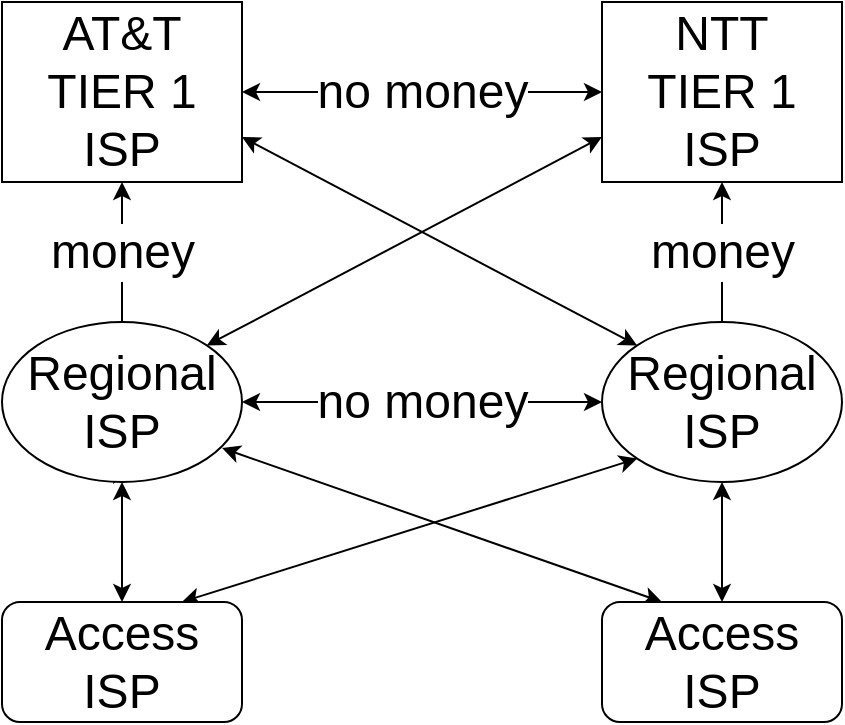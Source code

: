 <mxfile version="20.8.13" type="github">
  <diagram name="Page-1" id="JejIAMrq3apQycHYMO_0">
    <mxGraphModel dx="1434" dy="764" grid="1" gridSize="10" guides="1" tooltips="1" connect="1" arrows="1" fold="1" page="1" pageScale="1" pageWidth="827" pageHeight="1169" math="0" shadow="0">
      <root>
        <mxCell id="0" />
        <mxCell id="1" parent="0" />
        <mxCell id="jHrQkCw1s01dqRSnQYNy-7" value="no money" style="edgeStyle=orthogonalEdgeStyle;rounded=0;orthogonalLoop=1;jettySize=auto;html=1;exitX=1;exitY=0.5;exitDx=0;exitDy=0;entryX=0;entryY=0.5;entryDx=0;entryDy=0;fontSize=24;strokeColor=default;startArrow=classic;startFill=1;" edge="1" parent="1" source="jHrQkCw1s01dqRSnQYNy-1" target="jHrQkCw1s01dqRSnQYNy-2">
          <mxGeometry relative="1" as="geometry" />
        </mxCell>
        <mxCell id="jHrQkCw1s01dqRSnQYNy-1" value="AT&amp;amp;T&lt;br&gt;TIER 1&lt;br&gt;ISP" style="rounded=0;whiteSpace=wrap;html=1;fontSize=24;" vertex="1" parent="1">
          <mxGeometry x="80" y="240" width="120" height="90" as="geometry" />
        </mxCell>
        <mxCell id="jHrQkCw1s01dqRSnQYNy-2" value="NTT&lt;br&gt;TIER 1&lt;br&gt;ISP" style="rounded=0;whiteSpace=wrap;html=1;fontSize=24;" vertex="1" parent="1">
          <mxGeometry x="380" y="240" width="120" height="90" as="geometry" />
        </mxCell>
        <mxCell id="jHrQkCw1s01dqRSnQYNy-9" value="money" style="edgeStyle=orthogonalEdgeStyle;rounded=0;orthogonalLoop=1;jettySize=auto;html=1;exitX=0.5;exitY=0;exitDx=0;exitDy=0;entryX=0.5;entryY=1;entryDx=0;entryDy=0;strokeColor=default;fontSize=24;startArrow=none;startFill=0;" edge="1" parent="1" source="jHrQkCw1s01dqRSnQYNy-3" target="jHrQkCw1s01dqRSnQYNy-1">
          <mxGeometry relative="1" as="geometry" />
        </mxCell>
        <mxCell id="jHrQkCw1s01dqRSnQYNy-11" style="edgeStyle=none;rounded=0;orthogonalLoop=1;jettySize=auto;html=1;exitX=1;exitY=0;exitDx=0;exitDy=0;entryX=0;entryY=0.75;entryDx=0;entryDy=0;strokeColor=default;fontSize=24;startArrow=classic;startFill=1;" edge="1" parent="1" source="jHrQkCw1s01dqRSnQYNy-3" target="jHrQkCw1s01dqRSnQYNy-2">
          <mxGeometry relative="1" as="geometry" />
        </mxCell>
        <mxCell id="jHrQkCw1s01dqRSnQYNy-12" value="no money" style="edgeStyle=none;rounded=0;orthogonalLoop=1;jettySize=auto;html=1;exitX=1;exitY=0.5;exitDx=0;exitDy=0;entryX=0;entryY=0.5;entryDx=0;entryDy=0;strokeColor=default;fontSize=24;startArrow=classic;startFill=1;" edge="1" parent="1" source="jHrQkCw1s01dqRSnQYNy-3" target="jHrQkCw1s01dqRSnQYNy-4">
          <mxGeometry relative="1" as="geometry" />
        </mxCell>
        <mxCell id="jHrQkCw1s01dqRSnQYNy-14" style="edgeStyle=none;rounded=0;orthogonalLoop=1;jettySize=auto;html=1;exitX=0.5;exitY=1;exitDx=0;exitDy=0;strokeColor=default;fontSize=24;startArrow=classic;startFill=1;" edge="1" parent="1" source="jHrQkCw1s01dqRSnQYNy-3">
          <mxGeometry relative="1" as="geometry">
            <mxPoint x="136.984" y="470.953" as="targetPoint" />
          </mxGeometry>
        </mxCell>
        <mxCell id="jHrQkCw1s01dqRSnQYNy-15" style="edgeStyle=none;rounded=0;orthogonalLoop=1;jettySize=auto;html=1;exitX=0.5;exitY=1;exitDx=0;exitDy=0;entryX=0.5;entryY=0;entryDx=0;entryDy=0;strokeColor=default;fontSize=24;startArrow=classic;startFill=1;" edge="1" parent="1" source="jHrQkCw1s01dqRSnQYNy-3" target="jHrQkCw1s01dqRSnQYNy-5">
          <mxGeometry relative="1" as="geometry" />
        </mxCell>
        <mxCell id="jHrQkCw1s01dqRSnQYNy-3" value="Regional&lt;br&gt;ISP" style="ellipse;whiteSpace=wrap;html=1;fontSize=24;" vertex="1" parent="1">
          <mxGeometry x="80" y="400" width="120" height="80" as="geometry" />
        </mxCell>
        <mxCell id="jHrQkCw1s01dqRSnQYNy-8" value="money" style="edgeStyle=orthogonalEdgeStyle;rounded=0;orthogonalLoop=1;jettySize=auto;html=1;exitX=0.5;exitY=0;exitDx=0;exitDy=0;entryX=0.5;entryY=1;entryDx=0;entryDy=0;strokeColor=default;fontSize=24;startArrow=none;startFill=0;" edge="1" parent="1" source="jHrQkCw1s01dqRSnQYNy-4" target="jHrQkCw1s01dqRSnQYNy-2">
          <mxGeometry relative="1" as="geometry" />
        </mxCell>
        <mxCell id="jHrQkCw1s01dqRSnQYNy-10" style="rounded=0;orthogonalLoop=1;jettySize=auto;html=1;exitX=0;exitY=0;exitDx=0;exitDy=0;entryX=1;entryY=0.75;entryDx=0;entryDy=0;strokeColor=default;fontSize=24;startArrow=classic;startFill=1;" edge="1" parent="1" source="jHrQkCw1s01dqRSnQYNy-4" target="jHrQkCw1s01dqRSnQYNy-1">
          <mxGeometry relative="1" as="geometry" />
        </mxCell>
        <mxCell id="jHrQkCw1s01dqRSnQYNy-16" style="edgeStyle=none;rounded=0;orthogonalLoop=1;jettySize=auto;html=1;exitX=0.5;exitY=1;exitDx=0;exitDy=0;entryX=0.5;entryY=0;entryDx=0;entryDy=0;strokeColor=default;fontSize=24;startArrow=classic;startFill=1;" edge="1" parent="1" source="jHrQkCw1s01dqRSnQYNy-4" target="jHrQkCw1s01dqRSnQYNy-6">
          <mxGeometry relative="1" as="geometry" />
        </mxCell>
        <mxCell id="jHrQkCw1s01dqRSnQYNy-4" value="Regional&lt;br&gt;ISP" style="ellipse;whiteSpace=wrap;html=1;fontSize=24;" vertex="1" parent="1">
          <mxGeometry x="380" y="400" width="120" height="80" as="geometry" />
        </mxCell>
        <mxCell id="jHrQkCw1s01dqRSnQYNy-17" style="edgeStyle=none;rounded=0;orthogonalLoop=1;jettySize=auto;html=1;exitX=0.75;exitY=0;exitDx=0;exitDy=0;entryX=0;entryY=1;entryDx=0;entryDy=0;strokeColor=default;fontSize=24;startArrow=classic;startFill=1;" edge="1" parent="1" source="jHrQkCw1s01dqRSnQYNy-5" target="jHrQkCw1s01dqRSnQYNy-4">
          <mxGeometry relative="1" as="geometry" />
        </mxCell>
        <mxCell id="jHrQkCw1s01dqRSnQYNy-5" value="Access&lt;br&gt;ISP" style="rounded=1;whiteSpace=wrap;html=1;fontSize=24;" vertex="1" parent="1">
          <mxGeometry x="80" y="540" width="120" height="60" as="geometry" />
        </mxCell>
        <mxCell id="jHrQkCw1s01dqRSnQYNy-18" style="edgeStyle=none;rounded=0;orthogonalLoop=1;jettySize=auto;html=1;exitX=0.25;exitY=0;exitDx=0;exitDy=0;entryX=0.917;entryY=0.788;entryDx=0;entryDy=0;entryPerimeter=0;strokeColor=default;fontSize=24;startArrow=classic;startFill=1;" edge="1" parent="1" source="jHrQkCw1s01dqRSnQYNy-6" target="jHrQkCw1s01dqRSnQYNy-3">
          <mxGeometry relative="1" as="geometry" />
        </mxCell>
        <mxCell id="jHrQkCw1s01dqRSnQYNy-6" value="Access&lt;br&gt;ISP" style="rounded=1;whiteSpace=wrap;html=1;fontSize=24;" vertex="1" parent="1">
          <mxGeometry x="380" y="540" width="120" height="60" as="geometry" />
        </mxCell>
      </root>
    </mxGraphModel>
  </diagram>
</mxfile>
